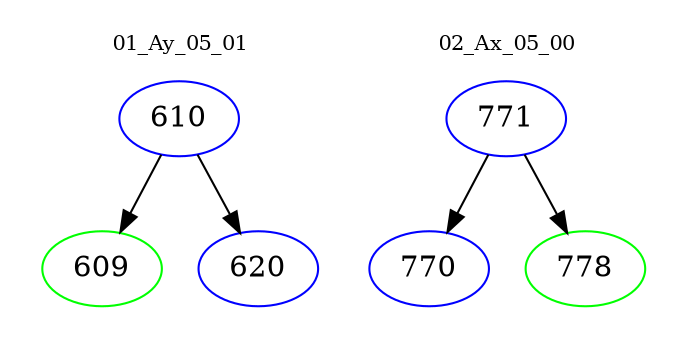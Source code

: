 digraph{
subgraph cluster_0 {
color = white
label = "01_Ay_05_01";
fontsize=10;
T0_610 [label="610", color="blue"]
T0_610 -> T0_609 [color="black"]
T0_609 [label="609", color="green"]
T0_610 -> T0_620 [color="black"]
T0_620 [label="620", color="blue"]
}
subgraph cluster_1 {
color = white
label = "02_Ax_05_00";
fontsize=10;
T1_771 [label="771", color="blue"]
T1_771 -> T1_770 [color="black"]
T1_770 [label="770", color="blue"]
T1_771 -> T1_778 [color="black"]
T1_778 [label="778", color="green"]
}
}
